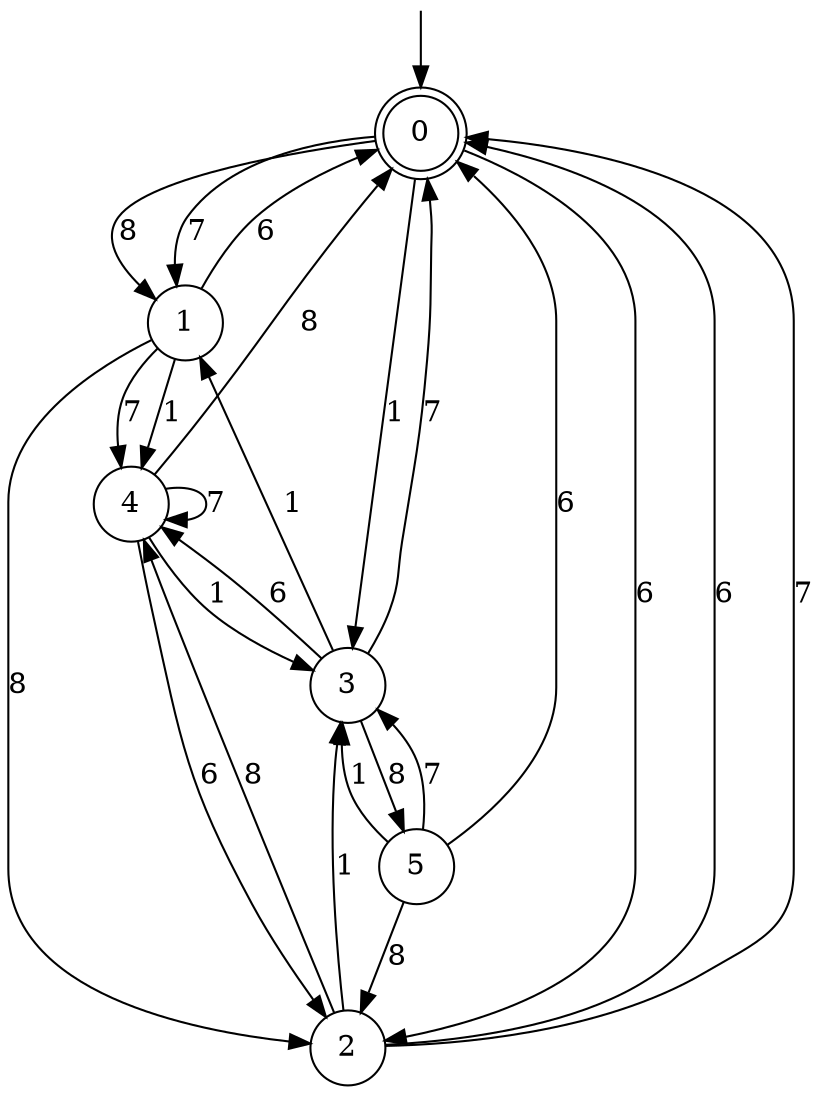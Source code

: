 digraph g {

	s0 [shape="doublecircle" label="0"];
	s1 [shape="circle" label="1"];
	s2 [shape="circle" label="2"];
	s3 [shape="circle" label="3"];
	s4 [shape="circle" label="4"];
	s5 [shape="circle" label="5"];
	s0 -> s1 [label="8"];
	s0 -> s2 [label="6"];
	s0 -> s1 [label="7"];
	s0 -> s3 [label="1"];
	s1 -> s2 [label="8"];
	s1 -> s0 [label="6"];
	s1 -> s4 [label="7"];
	s1 -> s4 [label="1"];
	s2 -> s4 [label="8"];
	s2 -> s0 [label="6"];
	s2 -> s0 [label="7"];
	s2 -> s3 [label="1"];
	s3 -> s5 [label="8"];
	s3 -> s4 [label="6"];
	s3 -> s0 [label="7"];
	s3 -> s1 [label="1"];
	s4 -> s0 [label="8"];
	s4 -> s2 [label="6"];
	s4 -> s4 [label="7"];
	s4 -> s3 [label="1"];
	s5 -> s2 [label="8"];
	s5 -> s0 [label="6"];
	s5 -> s3 [label="7"];
	s5 -> s3 [label="1"];

__start0 [label="" shape="none" width="0" height="0"];
__start0 -> s0;

}

